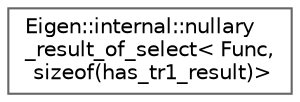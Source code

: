 digraph "Graphical Class Hierarchy"
{
 // LATEX_PDF_SIZE
  bgcolor="transparent";
  edge [fontname=Helvetica,fontsize=10,labelfontname=Helvetica,labelfontsize=10];
  node [fontname=Helvetica,fontsize=10,shape=box,height=0.2,width=0.4];
  rankdir="LR";
  Node0 [id="Node000000",label="Eigen::internal::nullary\l_result_of_select\< Func,\l sizeof(has_tr1_result)\>",height=0.2,width=0.4,color="grey40", fillcolor="white", style="filled",URL="$structEigen_1_1internal_1_1nullary__result__of__select_3_01Func_00_01sizeof_07has__tr1__result_08_4.html",tooltip=" "];
}
